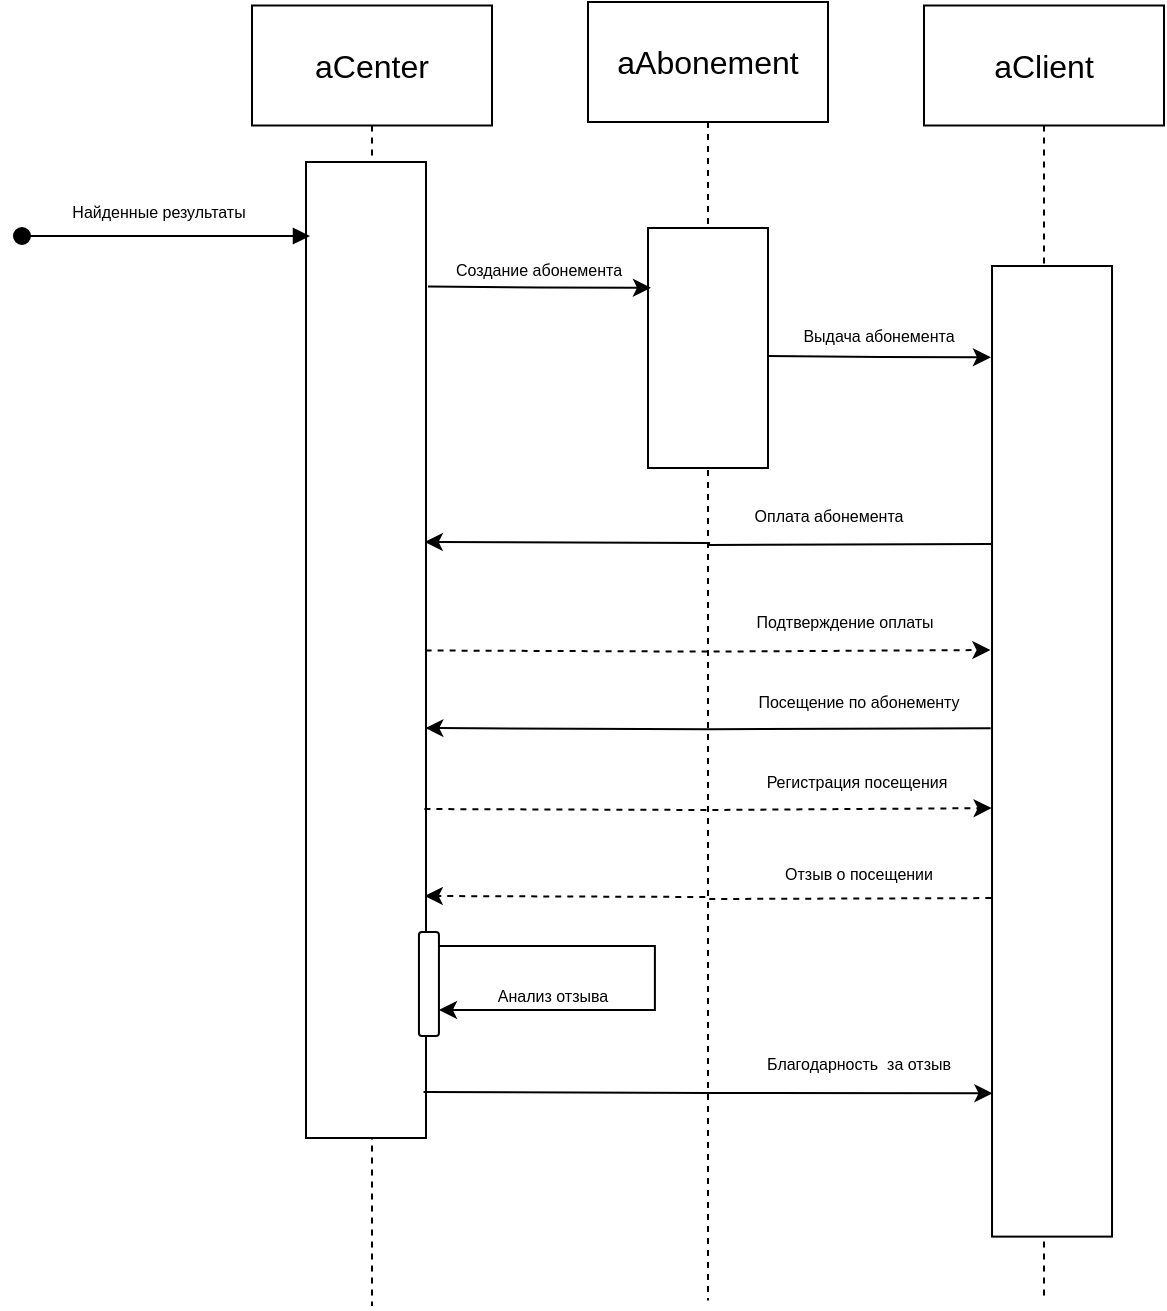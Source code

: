 <mxfile version="22.1.2" type="device" pages="2">
  <diagram name="Диаграмма последовательности" id="3236EgtnvFtTP5rybuEO">
    <mxGraphModel dx="1891" dy="1856" grid="0" gridSize="10" guides="1" tooltips="1" connect="1" arrows="1" fold="1" page="0" pageScale="1" pageWidth="1200" pageHeight="1920" math="0" shadow="0">
      <root>
        <mxCell id="0" />
        <mxCell id="1" parent="0" />
        <mxCell id="boD6oBE_yqhL2sk24YFL-18" style="edgeStyle=orthogonalEdgeStyle;rounded=0;orthogonalLoop=1;jettySize=auto;html=1;dashed=1;endArrow=none;endFill=0;" parent="1" source="boD6oBE_yqhL2sk24YFL-2" edge="1">
          <mxGeometry relative="1" as="geometry">
            <mxPoint x="-96" y="-281.517" as="targetPoint" />
          </mxGeometry>
        </mxCell>
        <mxCell id="boD6oBE_yqhL2sk24YFL-2" value="&lt;font style=&quot;font-size: 16px;&quot;&gt;aClient&lt;/font&gt;" style="rounded=0;whiteSpace=wrap;html=1;" parent="1" vertex="1">
          <mxGeometry x="-156" y="-929.25" width="120" height="60" as="geometry" />
        </mxCell>
        <mxCell id="boD6oBE_yqhL2sk24YFL-8" style="edgeStyle=orthogonalEdgeStyle;rounded=0;orthogonalLoop=1;jettySize=auto;html=1;dashed=1;endArrow=none;endFill=0;" parent="1" source="boD6oBE_yqhL2sk24YFL-3" edge="1">
          <mxGeometry relative="1" as="geometry">
            <mxPoint x="-432" y="-279" as="targetPoint" />
            <Array as="points">
              <mxPoint x="-432" y="-282" />
            </Array>
          </mxGeometry>
        </mxCell>
        <mxCell id="boD6oBE_yqhL2sk24YFL-3" value="&lt;font style=&quot;font-size: 16px;&quot;&gt;aCenter&lt;/font&gt;" style="rounded=0;whiteSpace=wrap;html=1;" parent="1" vertex="1">
          <mxGeometry x="-492" y="-929.25" width="120" height="60" as="geometry" />
        </mxCell>
        <mxCell id="boD6oBE_yqhL2sk24YFL-6" style="edgeStyle=orthogonalEdgeStyle;rounded=0;orthogonalLoop=1;jettySize=auto;html=1;dashed=1;endArrow=none;endFill=0;" parent="1" source="boD6oBE_yqhL2sk24YFL-4" edge="1">
          <mxGeometry relative="1" as="geometry">
            <mxPoint x="-264" y="-281.75" as="targetPoint" />
          </mxGeometry>
        </mxCell>
        <mxCell id="boD6oBE_yqhL2sk24YFL-4" value="&lt;font style=&quot;font-size: 16px;&quot;&gt;aAbonement&lt;/font&gt;" style="rounded=0;whiteSpace=wrap;html=1;" parent="1" vertex="1">
          <mxGeometry x="-324" y="-931" width="120" height="60" as="geometry" />
        </mxCell>
        <mxCell id="boD6oBE_yqhL2sk24YFL-7" value="" style="rounded=0;whiteSpace=wrap;html=1;rotation=-90;" parent="1" vertex="1">
          <mxGeometry x="-324" y="-788" width="120" height="60" as="geometry" />
        </mxCell>
        <mxCell id="boD6oBE_yqhL2sk24YFL-9" value="" style="rounded=0;whiteSpace=wrap;html=1;rotation=90;" parent="1" vertex="1">
          <mxGeometry x="-679" y="-637" width="488" height="60" as="geometry" />
        </mxCell>
        <mxCell id="boD6oBE_yqhL2sk24YFL-12" value="" style="html=1;verticalAlign=bottom;startArrow=oval;startFill=1;endArrow=block;startSize=8;curved=0;rounded=0;" parent="1" edge="1">
          <mxGeometry width="60" relative="1" as="geometry">
            <mxPoint x="-607" y="-814" as="sourcePoint" />
            <mxPoint x="-463" y="-814" as="targetPoint" />
          </mxGeometry>
        </mxCell>
        <mxCell id="boD6oBE_yqhL2sk24YFL-20" value="" style="rounded=0;whiteSpace=wrap;html=1;rotation=90;" parent="1" vertex="1">
          <mxGeometry x="-334.64" y="-586.34" width="485.3" height="60" as="geometry" />
        </mxCell>
        <mxCell id="boD6oBE_yqhL2sk24YFL-23" value="&lt;font style=&quot;font-size: 8px;&quot;&gt;Выдача абонемента&lt;/font&gt;" style="text;html=1;align=center;verticalAlign=middle;resizable=0;points=[];autosize=1;strokeColor=none;fillColor=none;" parent="1" vertex="1">
          <mxGeometry x="-226" y="-778" width="94" height="26" as="geometry" />
        </mxCell>
        <mxCell id="boD6oBE_yqhL2sk24YFL-25" style="edgeStyle=orthogonalEdgeStyle;rounded=0;orthogonalLoop=1;jettySize=auto;html=1;entryX=0.947;entryY=0.992;entryDx=0;entryDy=0;entryPerimeter=0;" parent="1" edge="1">
          <mxGeometry relative="1" as="geometry">
            <mxPoint x="-404" y="-788.77" as="sourcePoint" />
            <mxPoint x="-292.52" y="-788.13" as="targetPoint" />
          </mxGeometry>
        </mxCell>
        <mxCell id="boD6oBE_yqhL2sk24YFL-27" value="&lt;font style=&quot;font-size: 8px;&quot;&gt;Создание абонемента&lt;/font&gt;" style="text;html=1;align=center;verticalAlign=middle;resizable=0;points=[];autosize=1;strokeColor=none;fillColor=none;" parent="1" vertex="1">
          <mxGeometry x="-400" y="-811" width="101" height="26" as="geometry" />
        </mxCell>
        <mxCell id="boD6oBE_yqhL2sk24YFL-28" style="edgeStyle=orthogonalEdgeStyle;rounded=0;orthogonalLoop=1;jettySize=auto;html=1;entryX=0.947;entryY=0.992;entryDx=0;entryDy=0;entryPerimeter=0;" parent="1" edge="1">
          <mxGeometry relative="1" as="geometry">
            <mxPoint x="-234" y="-754.0" as="sourcePoint" />
            <mxPoint x="-122.52" y="-753.36" as="targetPoint" />
          </mxGeometry>
        </mxCell>
        <mxCell id="boD6oBE_yqhL2sk24YFL-29" style="edgeStyle=orthogonalEdgeStyle;rounded=0;orthogonalLoop=1;jettySize=auto;html=1;entryX=0.38;entryY=0.004;entryDx=0;entryDy=0;entryPerimeter=0;" parent="1" edge="1">
          <mxGeometry relative="1" as="geometry">
            <mxPoint x="-122.38" y="-659.96" as="sourcePoint" />
            <mxPoint x="-405.62" y="-661" as="targetPoint" />
          </mxGeometry>
        </mxCell>
        <mxCell id="boD6oBE_yqhL2sk24YFL-30" value="&lt;font style=&quot;font-size: 8px;&quot;&gt;Оплата абонемента&lt;/font&gt;" style="text;html=1;align=center;verticalAlign=middle;resizable=0;points=[];autosize=1;strokeColor=none;fillColor=none;" parent="1" vertex="1">
          <mxGeometry x="-250" y="-688" width="92" height="26" as="geometry" />
        </mxCell>
        <mxCell id="boD6oBE_yqhL2sk24YFL-31" style="edgeStyle=orthogonalEdgeStyle;rounded=0;orthogonalLoop=1;jettySize=auto;html=1;entryX=0.413;entryY=1.01;entryDx=0;entryDy=0;entryPerimeter=0;dashed=1;" parent="1" edge="1">
          <mxGeometry relative="1" as="geometry">
            <mxPoint x="-405.2" y="-606.75" as="sourcePoint" />
            <mxPoint x="-122.8" y="-606.999" as="targetPoint" />
          </mxGeometry>
        </mxCell>
        <mxCell id="boD6oBE_yqhL2sk24YFL-32" value="&lt;font style=&quot;font-size: 8px;&quot;&gt;Подтверждение оплаты&lt;/font&gt;" style="text;html=1;align=center;verticalAlign=middle;resizable=0;points=[];autosize=1;strokeColor=none;fillColor=none;" parent="1" vertex="1">
          <mxGeometry x="-250" y="-635.5" width="107" height="26" as="geometry" />
        </mxCell>
        <mxCell id="boD6oBE_yqhL2sk24YFL-35" style="edgeStyle=orthogonalEdgeStyle;rounded=0;orthogonalLoop=1;jettySize=auto;html=1;entryX=0.682;entryY=-0.006;entryDx=0;entryDy=0;entryPerimeter=0;" parent="1" edge="1">
          <mxGeometry relative="1" as="geometry">
            <mxPoint x="-122.68" y="-567.871" as="sourcePoint" />
            <mxPoint x="-405.32" y="-567.966" as="targetPoint" />
          </mxGeometry>
        </mxCell>
        <mxCell id="boD6oBE_yqhL2sk24YFL-36" value="&lt;span style=&quot;font-size: 8px;&quot;&gt;Посещение по абонементу&lt;/span&gt;" style="text;html=1;align=center;verticalAlign=middle;resizable=0;points=[];autosize=1;strokeColor=none;fillColor=none;" parent="1" vertex="1">
          <mxGeometry x="-248.5" y="-595" width="119" height="26" as="geometry" />
        </mxCell>
        <mxCell id="boD6oBE_yqhL2sk24YFL-37" style="edgeStyle=orthogonalEdgeStyle;rounded=0;orthogonalLoop=1;jettySize=auto;html=1;entryX=0.437;entryY=0.99;entryDx=0;entryDy=0;entryPerimeter=0;dashed=1;" parent="1" edge="1">
          <mxGeometry relative="1" as="geometry">
            <mxPoint x="-405.8" y="-527.48" as="sourcePoint" />
            <mxPoint x="-122.195" y="-527.963" as="targetPoint" />
          </mxGeometry>
        </mxCell>
        <mxCell id="boD6oBE_yqhL2sk24YFL-38" value="&lt;span style=&quot;font-size: 8px;&quot;&gt;Регистрация посещения&lt;/span&gt;" style="text;html=1;align=center;verticalAlign=middle;resizable=0;points=[];autosize=1;strokeColor=none;fillColor=none;" parent="1" vertex="1">
          <mxGeometry x="-244" y="-555" width="108" height="26" as="geometry" />
        </mxCell>
        <mxCell id="boD6oBE_yqhL2sk24YFL-39" style="edgeStyle=orthogonalEdgeStyle;rounded=0;orthogonalLoop=1;jettySize=auto;html=1;entryX=0.67;entryY=0.004;entryDx=0;entryDy=0;entryPerimeter=0;dashed=1;" parent="1" edge="1">
          <mxGeometry relative="1" as="geometry">
            <mxPoint x="-122.37" y="-482.964" as="sourcePoint" />
            <mxPoint x="-405.62" y="-484.0" as="targetPoint" />
          </mxGeometry>
        </mxCell>
        <mxCell id="boD6oBE_yqhL2sk24YFL-40" value="&lt;span style=&quot;font-size: 8px;&quot;&gt;Отзыв о посещении&lt;/span&gt;" style="text;html=1;align=center;verticalAlign=middle;resizable=0;points=[];autosize=1;strokeColor=none;fillColor=none;" parent="1" vertex="1">
          <mxGeometry x="-235" y="-509" width="92" height="26" as="geometry" />
        </mxCell>
        <mxCell id="boD6oBE_yqhL2sk24YFL-45" value="" style="rounded=1;whiteSpace=wrap;html=1;" parent="1" vertex="1">
          <mxGeometry x="-408.53" y="-466" width="10" height="52" as="geometry" />
        </mxCell>
        <mxCell id="boD6oBE_yqhL2sk24YFL-46" style="edgeStyle=orthogonalEdgeStyle;rounded=0;orthogonalLoop=1;jettySize=auto;html=1;entryX=1;entryY=0.75;entryDx=0;entryDy=0;" parent="1" source="boD6oBE_yqhL2sk24YFL-45" target="boD6oBE_yqhL2sk24YFL-45" edge="1">
          <mxGeometry relative="1" as="geometry">
            <Array as="points">
              <mxPoint x="-290.53" y="-459" />
              <mxPoint x="-290.53" y="-427" />
            </Array>
          </mxGeometry>
        </mxCell>
        <mxCell id="boD6oBE_yqhL2sk24YFL-47" value="&lt;font style=&quot;font-size: 8px;&quot;&gt;Анализ отзыва&lt;/font&gt;" style="text;html=1;align=center;verticalAlign=middle;resizable=0;points=[];autosize=1;strokeColor=none;fillColor=none;" parent="1" vertex="1">
          <mxGeometry x="-378.53" y="-448" width="73" height="26" as="geometry" />
        </mxCell>
        <mxCell id="boD6oBE_yqhL2sk24YFL-48" style="edgeStyle=orthogonalEdgeStyle;rounded=0;orthogonalLoop=1;jettySize=auto;html=1;entryX=0.397;entryY=0.976;entryDx=0;entryDy=0;entryPerimeter=0;" parent="1" edge="1">
          <mxGeometry relative="1" as="geometry">
            <mxPoint x="-406.23" y="-386.001" as="sourcePoint" />
            <mxPoint x="-121.78" y="-385.336" as="targetPoint" />
          </mxGeometry>
        </mxCell>
        <mxCell id="boD6oBE_yqhL2sk24YFL-49" value="&lt;span style=&quot;font-size: 8px;&quot;&gt;Благодарность&amp;nbsp; за отзыв&lt;/span&gt;" style="text;html=1;align=center;verticalAlign=middle;resizable=0;points=[];autosize=1;strokeColor=none;fillColor=none;" parent="1" vertex="1">
          <mxGeometry x="-244" y="-414" width="110" height="26" as="geometry" />
        </mxCell>
        <mxCell id="boD6oBE_yqhL2sk24YFL-50" value="&lt;font style=&quot;font-size: 8px;&quot;&gt;Найденные результаты&lt;/font&gt;" style="text;html=1;align=center;verticalAlign=middle;resizable=0;points=[];autosize=1;strokeColor=none;fillColor=none;" parent="1" vertex="1">
          <mxGeometry x="-592" y="-840" width="105" height="26" as="geometry" />
        </mxCell>
      </root>
    </mxGraphModel>
  </diagram>
  <diagram id="2U0Ee7ympcupzXTklFOi" name="Диаграмма деятельности">
    <mxGraphModel dx="1436" dy="1823" grid="0" gridSize="10" guides="1" tooltips="1" connect="1" arrows="1" fold="1" page="0" pageScale="1" pageWidth="1200" pageHeight="1920" math="0" shadow="0">
      <root>
        <mxCell id="0" />
        <mxCell id="1" parent="0" />
        <mxCell id="S4FTbXt1knZrRc-NNq1e-32" style="edgeStyle=orthogonalEdgeStyle;rounded=0;orthogonalLoop=1;jettySize=auto;html=1;entryX=0.5;entryY=0;entryDx=0;entryDy=0;endArrow=open;endFill=0;" parent="1" target="CkpQaoX0eohZpUSXOfQe-16" edge="1">
          <mxGeometry relative="1" as="geometry">
            <mxPoint x="31" y="-527" as="sourcePoint" />
          </mxGeometry>
        </mxCell>
        <mxCell id="CkpQaoX0eohZpUSXOfQe-16" value="Проверить&lt;br&gt;&amp;nbsp;наличие абонемента" style="rounded=0;whiteSpace=wrap;html=1;" parent="1" vertex="1">
          <mxGeometry x="-29" y="-497" width="120" height="60" as="geometry" />
        </mxCell>
        <mxCell id="PtxfR4LuHGesaByQ00t9-2" value="&lt;div style=&quot;&quot;&gt;&lt;span style=&quot;background-color: initial;&quot;&gt;&lt;font style=&quot;font-size: 12px;&quot;&gt;Выбрать&lt;br&gt;&amp;nbsp;абонемент&amp;nbsp;&lt;/font&gt;&lt;/span&gt;&lt;/div&gt;" style="rounded=0;whiteSpace=wrap;html=1;align=center;" parent="1" vertex="1">
          <mxGeometry x="-28" y="-767" width="120" height="60" as="geometry" />
        </mxCell>
        <mxCell id="S4FTbXt1knZrRc-NNq1e-1" value="Оформить абонемент" style="rounded=0;whiteSpace=wrap;html=1;" parent="1" vertex="1">
          <mxGeometry x="-28" y="-585" width="120" height="60" as="geometry" />
        </mxCell>
        <mxCell id="S4FTbXt1knZrRc-NNq1e-43" style="edgeStyle=orthogonalEdgeStyle;rounded=0;orthogonalLoop=1;jettySize=auto;html=1;endArrow=open;endFill=0;" parent="1" source="S4FTbXt1knZrRc-NNq1e-15" edge="1">
          <mxGeometry relative="1" as="geometry">
            <mxPoint x="-115" y="-248.333" as="targetPoint" />
          </mxGeometry>
        </mxCell>
        <mxCell id="S4FTbXt1knZrRc-NNq1e-15" value="Отклонить абонемент" style="rounded=0;whiteSpace=wrap;html=1;" parent="1" vertex="1">
          <mxGeometry x="-175" y="-353" width="120" height="60" as="geometry" />
        </mxCell>
        <mxCell id="S4FTbXt1knZrRc-NNq1e-23" value="" style="html=1;verticalAlign=bottom;startArrow=circle;startFill=1;endArrow=open;startSize=6;endSize=8;curved=0;rounded=0;" parent="1" edge="1">
          <mxGeometry width="80" relative="1" as="geometry">
            <mxPoint x="31.5" y="-823" as="sourcePoint" />
            <mxPoint x="31.5" y="-767" as="targetPoint" />
          </mxGeometry>
        </mxCell>
        <mxCell id="S4FTbXt1knZrRc-NNq1e-27" style="edgeStyle=orthogonalEdgeStyle;rounded=0;orthogonalLoop=1;jettySize=auto;html=1;entryX=0.5;entryY=0;entryDx=0;entryDy=0;endArrow=open;endFill=0;" parent="1" source="S4FTbXt1knZrRc-NNq1e-25" target="S4FTbXt1knZrRc-NNq1e-1" edge="1">
          <mxGeometry relative="1" as="geometry">
            <mxPoint x="32" y="-589.6" as="targetPoint" />
          </mxGeometry>
        </mxCell>
        <mxCell id="S4FTbXt1knZrRc-NNq1e-42" value="&lt;font style=&quot;font-size: 12px;&quot;&gt;[Абонемент выбран]&lt;/font&gt;" style="edgeLabel;html=1;align=center;verticalAlign=middle;resizable=0;points=[];" parent="S4FTbXt1knZrRc-NNq1e-27" vertex="1" connectable="0">
          <mxGeometry x="-0.395" y="-1" relative="1" as="geometry">
            <mxPoint x="5" y="3" as="offset" />
          </mxGeometry>
        </mxCell>
        <mxCell id="S4FTbXt1knZrRc-NNq1e-30" style="edgeStyle=orthogonalEdgeStyle;rounded=0;orthogonalLoop=1;jettySize=auto;html=1;endArrow=open;endFill=0;" parent="1" source="S4FTbXt1knZrRc-NNq1e-25" edge="1">
          <mxGeometry relative="1" as="geometry">
            <mxPoint x="66" y="-769" as="targetPoint" />
            <Array as="points">
              <mxPoint x="184" y="-650" />
              <mxPoint x="184" y="-828" />
              <mxPoint x="66" y="-828" />
            </Array>
          </mxGeometry>
        </mxCell>
        <mxCell id="S4FTbXt1knZrRc-NNq1e-41" value="&lt;font style=&quot;font-size: 12px;&quot;&gt;[Абонемент не выбран]&lt;/font&gt;" style="edgeLabel;html=1;align=center;verticalAlign=middle;resizable=0;points=[];" parent="S4FTbXt1knZrRc-NNq1e-30" vertex="1" connectable="0">
          <mxGeometry x="-0.477" y="-3" relative="1" as="geometry">
            <mxPoint x="6" y="-93" as="offset" />
          </mxGeometry>
        </mxCell>
        <mxCell id="S4FTbXt1knZrRc-NNq1e-25" value="" style="strokeWidth=2;html=1;shape=mxgraph.flowchart.decision;whiteSpace=wrap;" parent="1" vertex="1">
          <mxGeometry x="10.25" y="-671.5" width="43.5" height="43.5" as="geometry" />
        </mxCell>
        <mxCell id="S4FTbXt1knZrRc-NNq1e-26" style="edgeStyle=orthogonalEdgeStyle;rounded=0;orthogonalLoop=1;jettySize=auto;html=1;entryX=0.5;entryY=0;entryDx=0;entryDy=0;entryPerimeter=0;endArrow=open;endFill=0;" parent="1" source="PtxfR4LuHGesaByQ00t9-2" target="S4FTbXt1knZrRc-NNq1e-25" edge="1">
          <mxGeometry relative="1" as="geometry" />
        </mxCell>
        <mxCell id="S4FTbXt1knZrRc-NNq1e-35" style="edgeStyle=orthogonalEdgeStyle;rounded=0;orthogonalLoop=1;jettySize=auto;html=1;endArrow=open;endFill=0;" parent="1" source="S4FTbXt1knZrRc-NNq1e-33" target="S4FTbXt1knZrRc-NNq1e-15" edge="1">
          <mxGeometry relative="1" as="geometry">
            <mxPoint x="-129.6" y="-387.25" as="targetPoint" />
          </mxGeometry>
        </mxCell>
        <mxCell id="S4FTbXt1knZrRc-NNq1e-40" value="&lt;font style=&quot;font-size: 12px;&quot;&gt;[абонемент&lt;br&gt;отсутствует]&lt;/font&gt;" style="edgeLabel;html=1;align=center;verticalAlign=middle;resizable=0;points=[];" parent="S4FTbXt1knZrRc-NNq1e-35" vertex="1" connectable="0">
          <mxGeometry x="-0.262" y="1" relative="1" as="geometry">
            <mxPoint as="offset" />
          </mxGeometry>
        </mxCell>
        <mxCell id="S4FTbXt1knZrRc-NNq1e-37" style="edgeStyle=orthogonalEdgeStyle;rounded=0;orthogonalLoop=1;jettySize=auto;html=1;endArrow=open;endFill=0;" parent="1" source="S4FTbXt1knZrRc-NNq1e-33" edge="1">
          <mxGeometry relative="1" as="geometry">
            <mxPoint x="150" y="-358" as="targetPoint" />
          </mxGeometry>
        </mxCell>
        <mxCell id="S4FTbXt1knZrRc-NNq1e-38" value="&lt;font style=&quot;font-size: 12px;&quot;&gt;[абонемент&lt;br&gt;в&amp;nbsp;наличии]&lt;/font&gt;" style="edgeLabel;html=1;align=center;verticalAlign=middle;resizable=0;points=[];" parent="S4FTbXt1knZrRc-NNq1e-37" vertex="1" connectable="0">
          <mxGeometry x="-0.268" y="4" relative="1" as="geometry">
            <mxPoint as="offset" />
          </mxGeometry>
        </mxCell>
        <mxCell id="S4FTbXt1knZrRc-NNq1e-33" value="" style="strokeWidth=2;html=1;shape=mxgraph.flowchart.decision;whiteSpace=wrap;" parent="1" vertex="1">
          <mxGeometry x="9.25" y="-409" width="43.5" height="43.5" as="geometry" />
        </mxCell>
        <mxCell id="S4FTbXt1knZrRc-NNq1e-34" style="edgeStyle=orthogonalEdgeStyle;rounded=0;orthogonalLoop=1;jettySize=auto;html=1;entryX=0.5;entryY=0;entryDx=0;entryDy=0;entryPerimeter=0;endArrow=open;endFill=0;" parent="1" source="CkpQaoX0eohZpUSXOfQe-16" target="S4FTbXt1knZrRc-NNq1e-33" edge="1">
          <mxGeometry relative="1" as="geometry" />
        </mxCell>
        <mxCell id="S4FTbXt1knZrRc-NNq1e-36" value="" style="line;strokeWidth=3;fillColor=none;align=left;verticalAlign=middle;spacingTop=-1;spacingLeft=3;spacingRight=3;rotatable=0;labelPosition=right;points=[];portConstraint=eastwest;strokeColor=inherit;" parent="1" vertex="1">
          <mxGeometry x="114" y="-361" width="70" height="8" as="geometry" />
        </mxCell>
        <mxCell id="S4FTbXt1knZrRc-NNq1e-44" value="Организовать&lt;br&gt;доставку&lt;br&gt;абонемента&lt;br&gt;" style="rounded=0;whiteSpace=wrap;html=1;" parent="1" vertex="1">
          <mxGeometry x="186.74" y="-314.77" width="120" height="60" as="geometry" />
        </mxCell>
        <mxCell id="S4FTbXt1knZrRc-NNq1e-49" style="edgeStyle=orthogonalEdgeStyle;rounded=0;orthogonalLoop=1;jettySize=auto;html=1;endArrow=open;endFill=0;" parent="1" source="S4FTbXt1knZrRc-NNq1e-45" edge="1">
          <mxGeometry relative="1" as="geometry">
            <mxPoint x="88" y="-219" as="targetPoint" />
          </mxGeometry>
        </mxCell>
        <mxCell id="S4FTbXt1knZrRc-NNq1e-45" value="Оформить&lt;br&gt;счёт" style="rounded=0;whiteSpace=wrap;html=1;" parent="1" vertex="1">
          <mxGeometry x="28" y="-314.77" width="120" height="60" as="geometry" />
        </mxCell>
        <mxCell id="S4FTbXt1knZrRc-NNq1e-46" style="edgeStyle=orthogonalEdgeStyle;rounded=0;orthogonalLoop=1;jettySize=auto;html=1;exitX=0.4;exitY=0.971;exitDx=0;exitDy=0;exitPerimeter=0;endArrow=open;endFill=0;" parent="1" target="S4FTbXt1knZrRc-NNq1e-45" edge="1">
          <mxGeometry relative="1" as="geometry">
            <mxPoint x="142" y="-356.002" as="sourcePoint" />
          </mxGeometry>
        </mxCell>
        <mxCell id="S4FTbXt1knZrRc-NNq1e-47" style="edgeStyle=orthogonalEdgeStyle;rounded=0;orthogonalLoop=1;jettySize=auto;html=1;exitX=0.718;exitY=0.929;exitDx=0;exitDy=0;exitPerimeter=0;endArrow=open;endFill=0;" parent="1" target="S4FTbXt1knZrRc-NNq1e-44" edge="1">
          <mxGeometry relative="1" as="geometry">
            <mxPoint x="157" y="-356.338" as="sourcePoint" />
            <Array as="points">
              <mxPoint x="157" y="-336" />
              <mxPoint x="247" y="-336" />
            </Array>
          </mxGeometry>
        </mxCell>
        <mxCell id="S4FTbXt1knZrRc-NNq1e-55" style="edgeStyle=orthogonalEdgeStyle;rounded=0;orthogonalLoop=1;jettySize=auto;html=1;endArrow=open;endFill=0;" parent="1" source="S4FTbXt1knZrRc-NNq1e-51" edge="1">
          <mxGeometry relative="1" as="geometry">
            <mxPoint x="88" y="-128.515" as="targetPoint" />
          </mxGeometry>
        </mxCell>
        <mxCell id="S4FTbXt1knZrRc-NNq1e-51" value="Оплатить&lt;br&gt;&amp;nbsp;счёт" style="rounded=0;whiteSpace=wrap;html=1;" parent="1" vertex="1">
          <mxGeometry x="28" y="-217.0" width="120" height="60" as="geometry" />
        </mxCell>
        <mxCell id="S4FTbXt1knZrRc-NNq1e-54" value="" style="line;strokeWidth=3;fillColor=none;align=left;verticalAlign=middle;spacingTop=-1;spacingLeft=3;spacingRight=3;rotatable=0;labelPosition=right;points=[];portConstraint=eastwest;strokeColor=inherit;" parent="1" vertex="1">
          <mxGeometry x="55.5" y="-127" width="65" height="1.89" as="geometry" />
        </mxCell>
        <mxCell id="S4FTbXt1knZrRc-NNq1e-56" style="edgeStyle=orthogonalEdgeStyle;rounded=0;orthogonalLoop=1;jettySize=auto;html=1;entryX=0.752;entryY=0.423;entryDx=0;entryDy=0;entryPerimeter=0;endArrow=open;endFill=0;" parent="1" source="S4FTbXt1knZrRc-NNq1e-44" target="S4FTbXt1knZrRc-NNq1e-54" edge="1">
          <mxGeometry relative="1" as="geometry">
            <Array as="points">
              <mxPoint x="247" y="-148" />
              <mxPoint x="104" y="-148" />
            </Array>
          </mxGeometry>
        </mxCell>
        <mxCell id="S4FTbXt1knZrRc-NNq1e-58" style="edgeStyle=orthogonalEdgeStyle;rounded=0;orthogonalLoop=1;jettySize=auto;html=1;endArrow=open;endFill=0;" parent="1" source="S4FTbXt1knZrRc-NNq1e-54" target="S4FTbXt1knZrRc-NNq1e-57" edge="1">
          <mxGeometry relative="1" as="geometry">
            <Array as="points">
              <mxPoint x="88" y="-98" />
              <mxPoint x="88" y="-98" />
            </Array>
          </mxGeometry>
        </mxCell>
        <mxCell id="S4FTbXt1knZrRc-NNq1e-59" style="edgeStyle=orthogonalEdgeStyle;rounded=0;orthogonalLoop=1;jettySize=auto;html=1;endArrow=open;endFill=0;" parent="1" source="S4FTbXt1knZrRc-NNq1e-57" edge="1">
          <mxGeometry relative="1" as="geometry">
            <mxPoint x="88" y="14.6" as="targetPoint" />
          </mxGeometry>
        </mxCell>
        <mxCell id="S4FTbXt1knZrRc-NNq1e-57" value="Получить&lt;br&gt;&amp;nbsp;абонемент" style="rounded=0;whiteSpace=wrap;html=1;" parent="1" vertex="1">
          <mxGeometry x="28" y="-83" width="120" height="60" as="geometry" />
        </mxCell>
        <mxCell id="S4FTbXt1knZrRc-NNq1e-65" value="" style="ellipse;html=1;shape=endState;fillColor=#000000;strokeColor=#000000;" parent="1" vertex="1">
          <mxGeometry x="-124" y="-248" width="18" height="18" as="geometry" />
        </mxCell>
        <mxCell id="S4FTbXt1knZrRc-NNq1e-66" value="" style="ellipse;html=1;shape=endState;fillColor=#000000;strokeColor=#000000;" parent="1" vertex="1">
          <mxGeometry x="79" y="15" width="18" height="18" as="geometry" />
        </mxCell>
      </root>
    </mxGraphModel>
  </diagram>
</mxfile>

